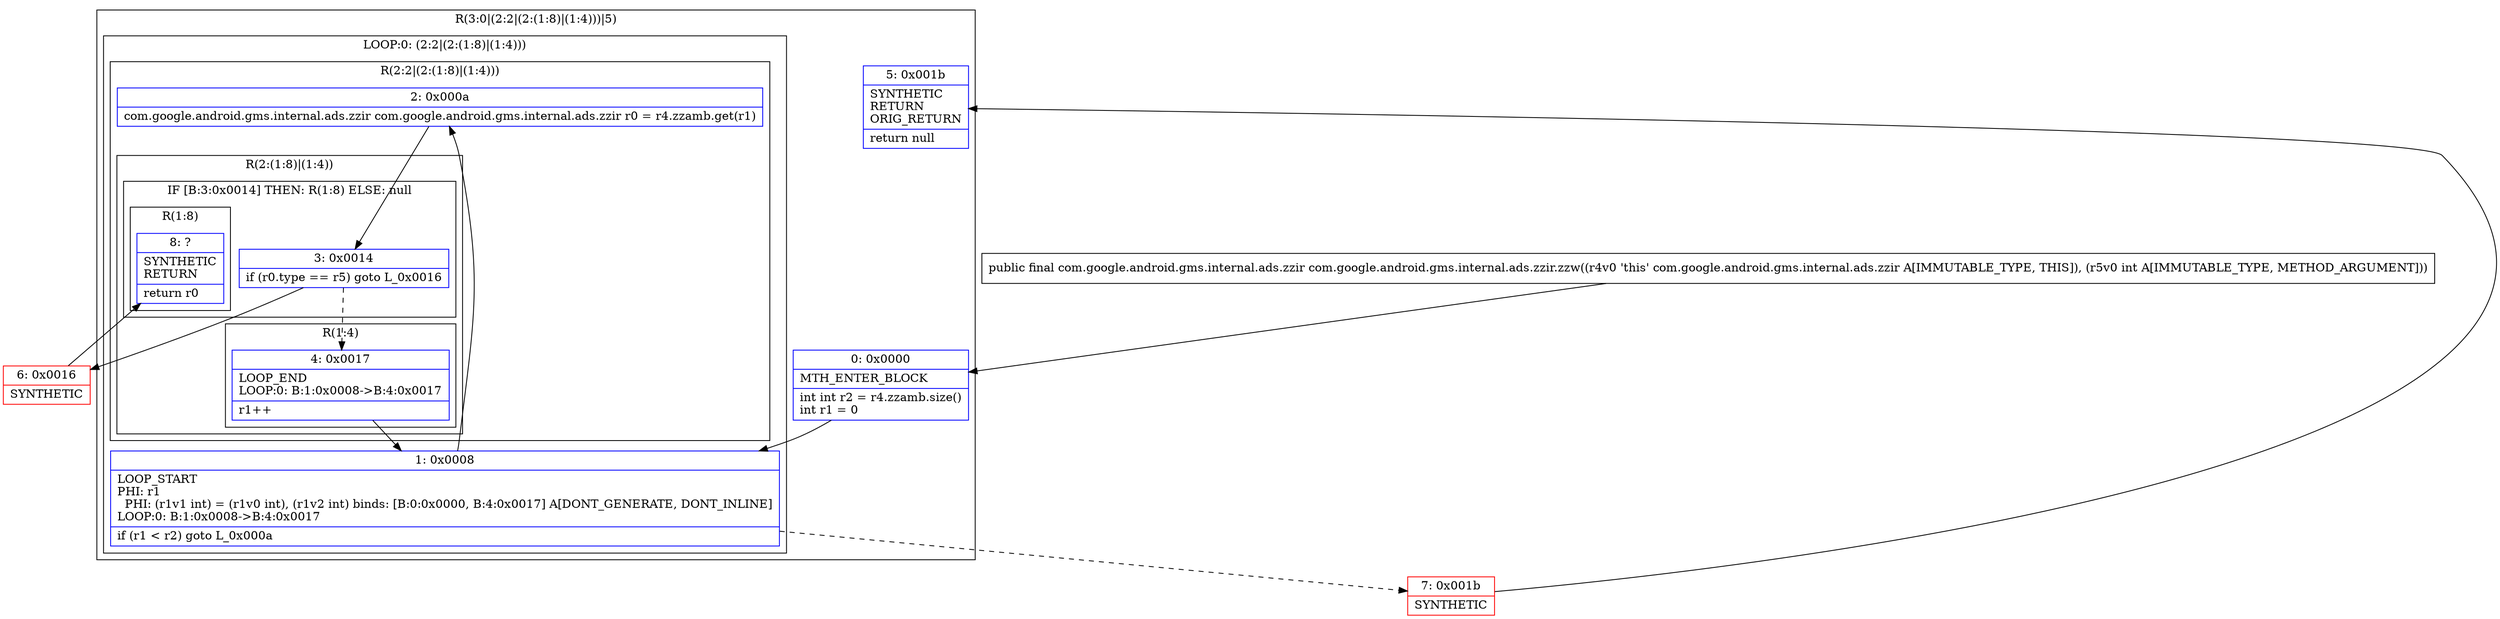 digraph "CFG forcom.google.android.gms.internal.ads.zzir.zzw(I)Lcom\/google\/android\/gms\/internal\/ads\/zzir;" {
subgraph cluster_Region_1054961077 {
label = "R(3:0|(2:2|(2:(1:8)|(1:4)))|5)";
node [shape=record,color=blue];
Node_0 [shape=record,label="{0\:\ 0x0000|MTH_ENTER_BLOCK\l|int int r2 = r4.zzamb.size()\lint r1 = 0\l}"];
subgraph cluster_LoopRegion_1356456476 {
label = "LOOP:0: (2:2|(2:(1:8)|(1:4)))";
node [shape=record,color=blue];
Node_1 [shape=record,label="{1\:\ 0x0008|LOOP_START\lPHI: r1 \l  PHI: (r1v1 int) = (r1v0 int), (r1v2 int) binds: [B:0:0x0000, B:4:0x0017] A[DONT_GENERATE, DONT_INLINE]\lLOOP:0: B:1:0x0008\-\>B:4:0x0017\l|if (r1 \< r2) goto L_0x000a\l}"];
subgraph cluster_Region_1724257112 {
label = "R(2:2|(2:(1:8)|(1:4)))";
node [shape=record,color=blue];
Node_2 [shape=record,label="{2\:\ 0x000a|com.google.android.gms.internal.ads.zzir com.google.android.gms.internal.ads.zzir r0 = r4.zzamb.get(r1)\l}"];
subgraph cluster_Region_1067940827 {
label = "R(2:(1:8)|(1:4))";
node [shape=record,color=blue];
subgraph cluster_IfRegion_1400850160 {
label = "IF [B:3:0x0014] THEN: R(1:8) ELSE: null";
node [shape=record,color=blue];
Node_3 [shape=record,label="{3\:\ 0x0014|if (r0.type == r5) goto L_0x0016\l}"];
subgraph cluster_Region_1286182785 {
label = "R(1:8)";
node [shape=record,color=blue];
Node_8 [shape=record,label="{8\:\ ?|SYNTHETIC\lRETURN\l|return r0\l}"];
}
}
subgraph cluster_Region_768878500 {
label = "R(1:4)";
node [shape=record,color=blue];
Node_4 [shape=record,label="{4\:\ 0x0017|LOOP_END\lLOOP:0: B:1:0x0008\-\>B:4:0x0017\l|r1++\l}"];
}
}
}
}
Node_5 [shape=record,label="{5\:\ 0x001b|SYNTHETIC\lRETURN\lORIG_RETURN\l|return null\l}"];
}
Node_6 [shape=record,color=red,label="{6\:\ 0x0016|SYNTHETIC\l}"];
Node_7 [shape=record,color=red,label="{7\:\ 0x001b|SYNTHETIC\l}"];
MethodNode[shape=record,label="{public final com.google.android.gms.internal.ads.zzir com.google.android.gms.internal.ads.zzir.zzw((r4v0 'this' com.google.android.gms.internal.ads.zzir A[IMMUTABLE_TYPE, THIS]), (r5v0 int A[IMMUTABLE_TYPE, METHOD_ARGUMENT])) }"];
MethodNode -> Node_0;
Node_0 -> Node_1;
Node_1 -> Node_2;
Node_1 -> Node_7[style=dashed];
Node_2 -> Node_3;
Node_3 -> Node_4[style=dashed];
Node_3 -> Node_6;
Node_4 -> Node_1;
Node_6 -> Node_8;
Node_7 -> Node_5;
}

